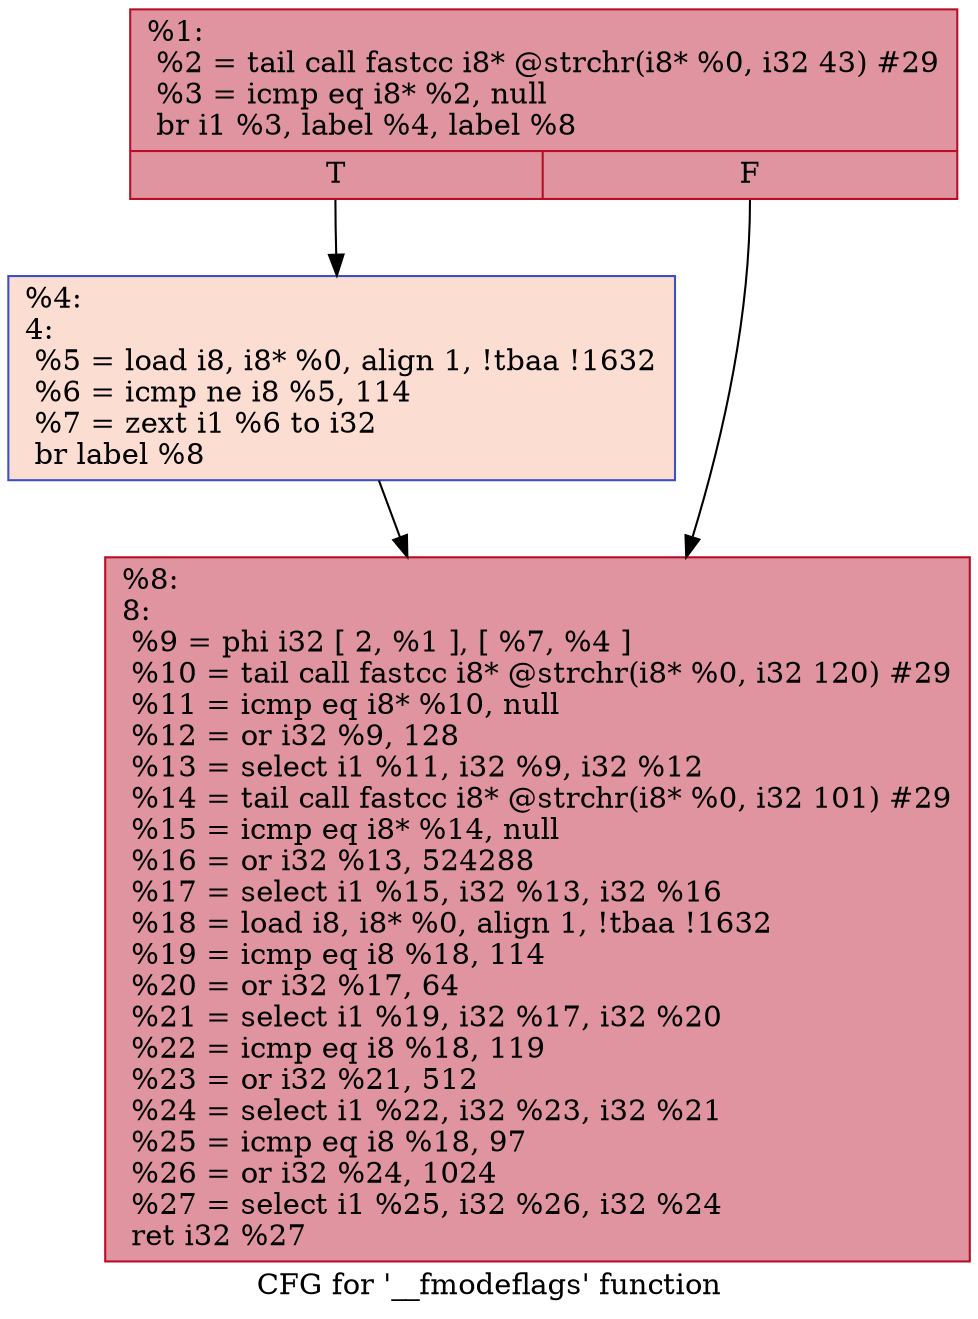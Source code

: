 digraph "CFG for '__fmodeflags' function" {
	label="CFG for '__fmodeflags' function";

	Node0x18999e0 [shape=record,color="#b70d28ff", style=filled, fillcolor="#b70d2870",label="{%1:\l  %2 = tail call fastcc i8* @strchr(i8* %0, i32 43) #29\l  %3 = icmp eq i8* %2, null\l  br i1 %3, label %4, label %8\l|{<s0>T|<s1>F}}"];
	Node0x18999e0:s0 -> Node0x1899a30;
	Node0x18999e0:s1 -> Node0x1899a80;
	Node0x1899a30 [shape=record,color="#3d50c3ff", style=filled, fillcolor="#f7b39670",label="{%4:\l4:                                                \l  %5 = load i8, i8* %0, align 1, !tbaa !1632\l  %6 = icmp ne i8 %5, 114\l  %7 = zext i1 %6 to i32\l  br label %8\l}"];
	Node0x1899a30 -> Node0x1899a80;
	Node0x1899a80 [shape=record,color="#b70d28ff", style=filled, fillcolor="#b70d2870",label="{%8:\l8:                                                \l  %9 = phi i32 [ 2, %1 ], [ %7, %4 ]\l  %10 = tail call fastcc i8* @strchr(i8* %0, i32 120) #29\l  %11 = icmp eq i8* %10, null\l  %12 = or i32 %9, 128\l  %13 = select i1 %11, i32 %9, i32 %12\l  %14 = tail call fastcc i8* @strchr(i8* %0, i32 101) #29\l  %15 = icmp eq i8* %14, null\l  %16 = or i32 %13, 524288\l  %17 = select i1 %15, i32 %13, i32 %16\l  %18 = load i8, i8* %0, align 1, !tbaa !1632\l  %19 = icmp eq i8 %18, 114\l  %20 = or i32 %17, 64\l  %21 = select i1 %19, i32 %17, i32 %20\l  %22 = icmp eq i8 %18, 119\l  %23 = or i32 %21, 512\l  %24 = select i1 %22, i32 %23, i32 %21\l  %25 = icmp eq i8 %18, 97\l  %26 = or i32 %24, 1024\l  %27 = select i1 %25, i32 %26, i32 %24\l  ret i32 %27\l}"];
}
